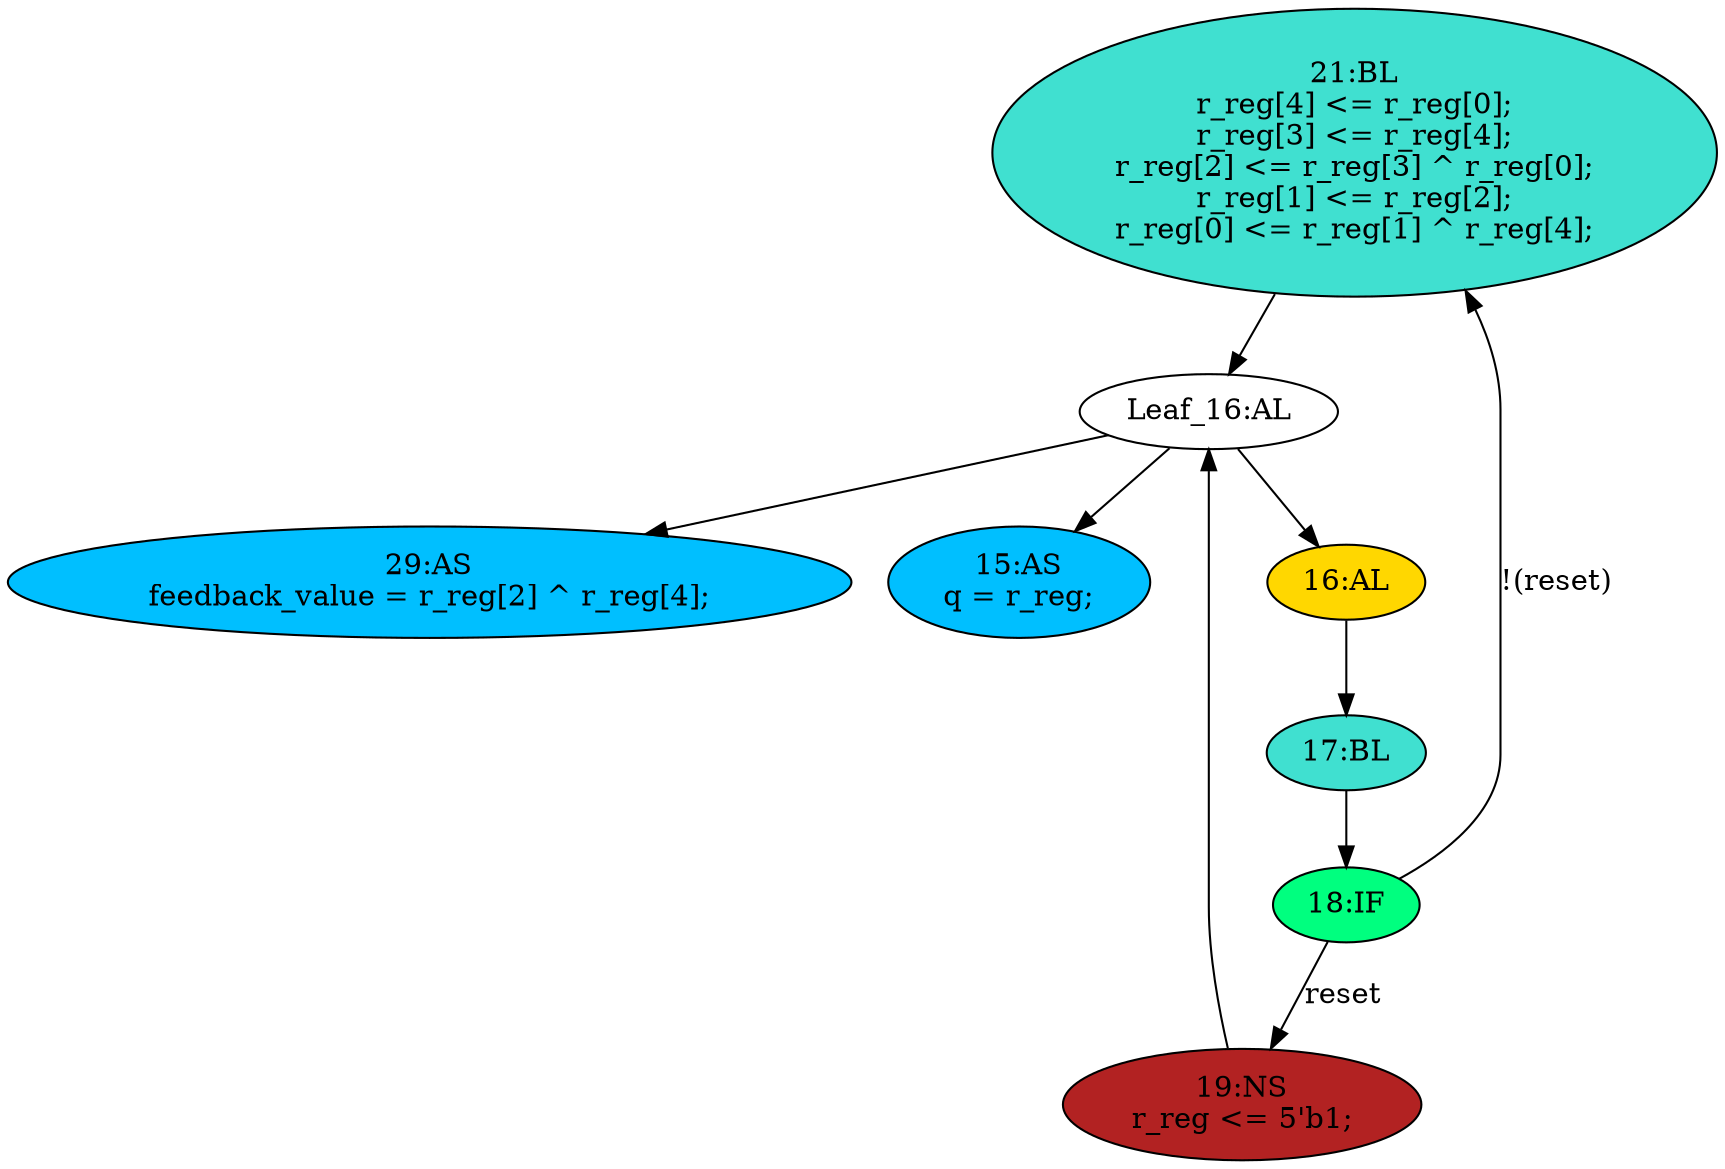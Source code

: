 strict digraph "compose( ,  )" {
	node [label="\N"];
	"21:BL"	[ast="<pyverilog.vparser.ast.Block object at 0x7f18929c6150>",
		fillcolor=turquoise,
		label="21:BL
r_reg[4] <= r_reg[0];
r_reg[3] <= r_reg[4];
r_reg[2] <= r_reg[3] ^ r_reg[0];
r_reg[1] <= r_reg[2];
r_reg[0] <= r_reg[1] ^ \
r_reg[4];",
		statements="[<pyverilog.vparser.ast.NonblockingSubstitution object at 0x7f18929b1050>, <pyverilog.vparser.ast.NonblockingSubstitution object \
at 0x7f18929a6850>, <pyverilog.vparser.ast.NonblockingSubstitution object at 0x7f18941bf450>, <pyverilog.vparser.ast.NonblockingSubstitution \
object at 0x7f1892c60a50>, <pyverilog.vparser.ast.NonblockingSubstitution object at 0x7f1892858350>]",
		style=filled,
		typ=Block];
	"Leaf_16:AL"	[def_var="['r_reg']",
		label="Leaf_16:AL"];
	"21:BL" -> "Leaf_16:AL"	[cond="[]",
		lineno=None];
	"17:BL"	[ast="<pyverilog.vparser.ast.Block object at 0x7f18929a3610>",
		fillcolor=turquoise,
		label="17:BL",
		statements="[]",
		style=filled,
		typ=Block];
	"18:IF"	[ast="<pyverilog.vparser.ast.IfStatement object at 0x7f189294e550>",
		fillcolor=springgreen,
		label="18:IF",
		statements="[]",
		style=filled,
		typ=IfStatement];
	"17:BL" -> "18:IF"	[cond="[]",
		lineno=None];
	"18:IF" -> "21:BL"	[cond="['reset']",
		label="!(reset)",
		lineno=18];
	"19:NS"	[ast="<pyverilog.vparser.ast.NonblockingSubstitution object at 0x7f189294e290>",
		fillcolor=firebrick,
		label="19:NS
r_reg <= 5'b1;",
		statements="[<pyverilog.vparser.ast.NonblockingSubstitution object at 0x7f189294e290>]",
		style=filled,
		typ=NonblockingSubstitution];
	"18:IF" -> "19:NS"	[cond="['reset']",
		label=reset,
		lineno=18];
	"19:NS" -> "Leaf_16:AL"	[cond="[]",
		lineno=None];
	"16:AL"	[ast="<pyverilog.vparser.ast.Always object at 0x7f18929a34d0>",
		clk_sens=True,
		fillcolor=gold,
		label="16:AL",
		sens="['clk']",
		statements="[]",
		style=filled,
		typ=Always,
		use_var="['reset', 'r_reg']"];
	"16:AL" -> "17:BL"	[cond="[]",
		lineno=None];
	"Leaf_16:AL" -> "16:AL";
	"29:AS"	[ast="<pyverilog.vparser.ast.Assign object at 0x7f1892858d90>",
		def_var="['feedback_value']",
		fillcolor=deepskyblue,
		label="29:AS
feedback_value = r_reg[2] ^ r_reg[4];",
		statements="[]",
		style=filled,
		typ=Assign,
		use_var="['r_reg', 'r_reg']"];
	"Leaf_16:AL" -> "29:AS";
	"15:AS"	[ast="<pyverilog.vparser.ast.Assign object at 0x7f1892956750>",
		def_var="['q']",
		fillcolor=deepskyblue,
		label="15:AS
q = r_reg;",
		statements="[]",
		style=filled,
		typ=Assign,
		use_var="['r_reg']"];
	"Leaf_16:AL" -> "15:AS";
}
